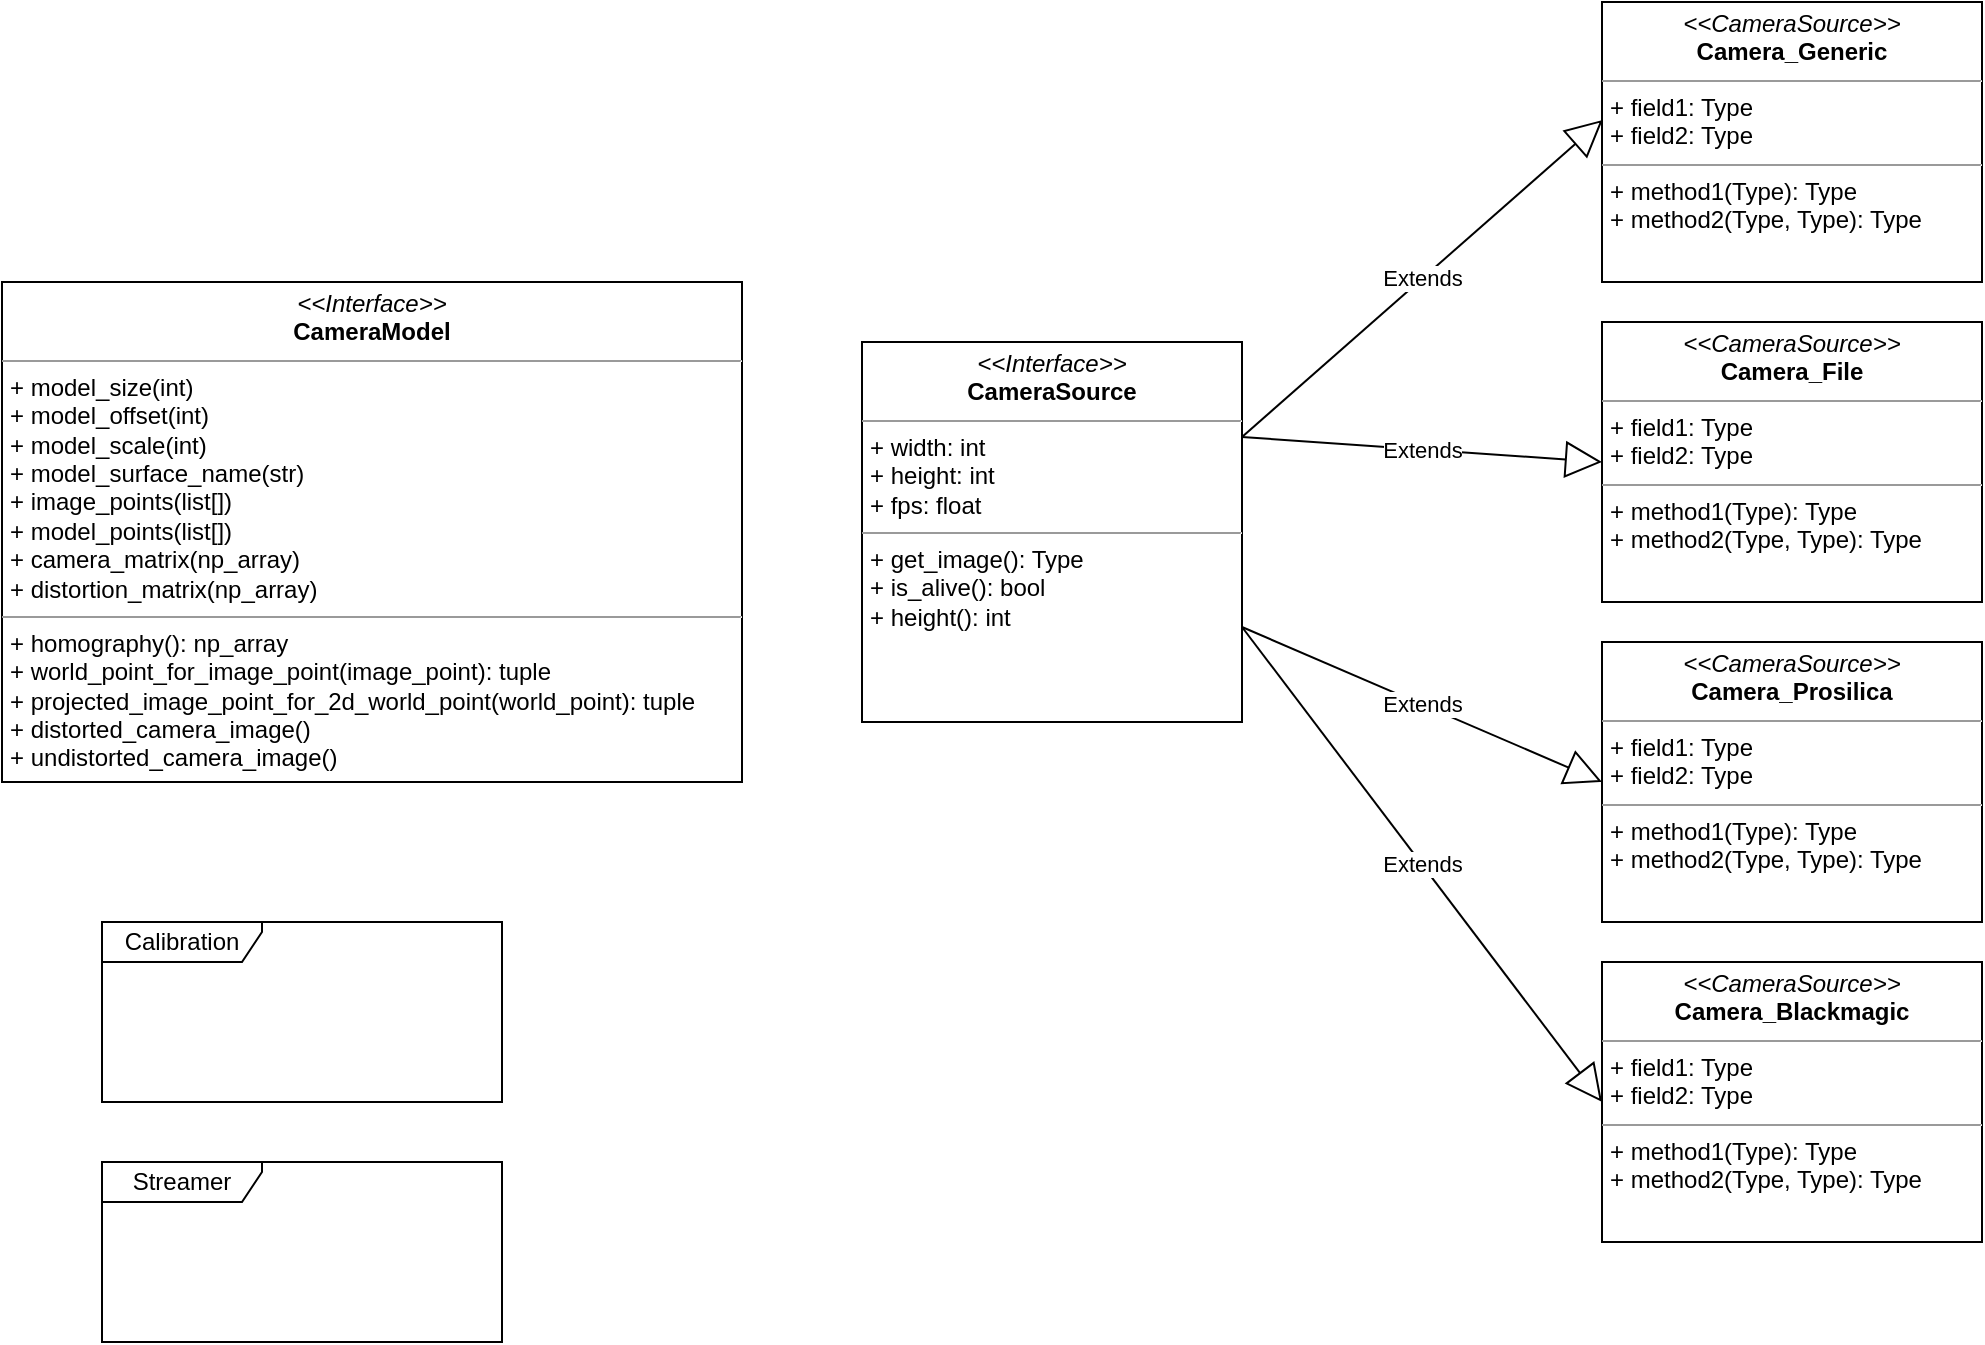 <mxfile version="14.9.8" type="github">
  <diagram id="whI1iPDcKfRej9lU8eTD" name="Page-1">
    <mxGraphModel dx="1483" dy="989" grid="1" gridSize="10" guides="1" tooltips="1" connect="1" arrows="1" fold="1" page="1" pageScale="1" pageWidth="1169" pageHeight="827" math="0" shadow="0">
      <root>
        <mxCell id="0" />
        <mxCell id="1" parent="0" />
        <mxCell id="XSHOKIhXonPKppSBipv4-7" value="&lt;p style=&quot;margin: 0px ; margin-top: 4px ; text-align: center&quot;&gt;&lt;i&gt;&amp;lt;&amp;lt;Interface&amp;gt;&amp;gt;&lt;/i&gt;&lt;br&gt;&lt;b&gt;CameraModel&lt;/b&gt;&lt;/p&gt;&lt;hr size=&quot;1&quot;&gt;&lt;p style=&quot;margin: 0px ; margin-left: 4px&quot;&gt;+&amp;nbsp;model_size(int)&lt;br style=&quot;padding: 0px ; margin: 0px&quot;&gt;+&amp;nbsp;model_offset(int)&lt;br style=&quot;padding: 0px ; margin: 0px&quot;&gt;+&amp;nbsp;model_scale(int)&lt;br style=&quot;padding: 0px ; margin: 0px&quot;&gt;+&amp;nbsp;model_surface_name(str)&lt;br style=&quot;padding: 0px ; margin: 0px&quot;&gt;+ image_points(list[])&lt;br style=&quot;padding: 0px ; margin: 0px&quot;&gt;+ model_points(list[])&amp;nbsp;&amp;nbsp;&amp;nbsp;&amp;nbsp;&lt;br style=&quot;padding: 0px ; margin: 0px&quot;&gt;+&amp;nbsp;camera_matrix(np_array)&lt;br style=&quot;padding: 0px ; margin: 0px&quot;&gt;+&amp;nbsp;distortion_matrix(np_array)&lt;br&gt;&lt;/p&gt;&lt;hr size=&quot;1&quot;&gt;&lt;p style=&quot;margin: 0px ; margin-left: 4px&quot;&gt;+ homography():&amp;nbsp;np_array&lt;br style=&quot;padding: 0px ; margin: 0px&quot;&gt;+&amp;nbsp;world_point_for_image_point(image_point): tuple&lt;br style=&quot;padding: 0px ; margin: 0px&quot;&gt;+ projected_image_point_for_2d_world_point(world_point): tuple&lt;br style=&quot;padding: 0px ; margin: 0px&quot;&gt;+&amp;nbsp;distorted_camera_image()&lt;br style=&quot;padding: 0px ; margin: 0px&quot;&gt;+ undistorted_camera_image()&lt;br&gt;&lt;/p&gt;" style="verticalAlign=top;align=left;overflow=fill;fontSize=12;fontFamily=Helvetica;html=1;" parent="1" vertex="1">
          <mxGeometry x="30" y="210" width="370" height="250" as="geometry" />
        </mxCell>
        <mxCell id="XSHOKIhXonPKppSBipv4-8" value="&lt;p style=&quot;margin: 0px ; margin-top: 4px ; text-align: center&quot;&gt;&lt;i&gt;&amp;lt;&amp;lt;Interface&amp;gt;&amp;gt;&lt;/i&gt;&lt;br&gt;&lt;b&gt;CameraSource&lt;/b&gt;&lt;/p&gt;&lt;hr size=&quot;1&quot;&gt;&lt;p style=&quot;margin: 0px ; margin-left: 4px&quot;&gt;+ width: int&lt;br&gt;+ height: int&lt;/p&gt;&lt;p style=&quot;margin: 0px ; margin-left: 4px&quot;&gt;+ fps: float&lt;/p&gt;&lt;hr size=&quot;1&quot;&gt;&lt;p style=&quot;margin: 0px ; margin-left: 4px&quot;&gt;+ get_image(): Type&lt;br&gt;+ is_alive(): bool&lt;/p&gt;&lt;p style=&quot;margin: 0px ; margin-left: 4px&quot;&gt;+ height(): int&lt;span style=&quot;white-space: pre&quot;&gt; &lt;span style=&quot;white-space: pre&quot;&gt; &lt;/span&gt;&lt;/span&gt;&lt;br&gt;&lt;/p&gt;" style="verticalAlign=top;align=left;overflow=fill;fontSize=12;fontFamily=Helvetica;html=1;" parent="1" vertex="1">
          <mxGeometry x="460" y="240" width="190" height="190" as="geometry" />
        </mxCell>
        <mxCell id="hctW-J4JL3ABFnvM0zSs-4" value="&lt;p style=&quot;margin: 0px ; margin-top: 4px ; text-align: center&quot;&gt;&lt;i&gt;&amp;lt;&amp;lt;CameraSource&amp;gt;&amp;gt;&lt;/i&gt;&lt;br&gt;&lt;b&gt;Camera_Generic&lt;/b&gt;&lt;/p&gt;&lt;hr size=&quot;1&quot;&gt;&lt;p style=&quot;margin: 0px ; margin-left: 4px&quot;&gt;+ field1: Type&lt;br&gt;+ field2: Type&lt;/p&gt;&lt;hr size=&quot;1&quot;&gt;&lt;p style=&quot;margin: 0px ; margin-left: 4px&quot;&gt;+ method1(Type): Type&lt;br&gt;+ method2(Type, Type): Type&lt;/p&gt;" style="verticalAlign=top;align=left;overflow=fill;fontSize=12;fontFamily=Helvetica;html=1;" vertex="1" parent="1">
          <mxGeometry x="830" y="70" width="190" height="140" as="geometry" />
        </mxCell>
        <mxCell id="hctW-J4JL3ABFnvM0zSs-5" value="&lt;p style=&quot;margin: 0px ; margin-top: 4px ; text-align: center&quot;&gt;&lt;i&gt;&amp;lt;&amp;lt;CameraSource&amp;gt;&amp;gt;&lt;/i&gt;&lt;br&gt;&lt;b&gt;Camera_File&lt;/b&gt;&lt;/p&gt;&lt;hr size=&quot;1&quot;&gt;&lt;p style=&quot;margin: 0px ; margin-left: 4px&quot;&gt;+ field1: Type&lt;br&gt;+ field2: Type&lt;/p&gt;&lt;hr size=&quot;1&quot;&gt;&lt;p style=&quot;margin: 0px ; margin-left: 4px&quot;&gt;+ method1(Type): Type&lt;br&gt;+ method2(Type, Type): Type&lt;/p&gt;" style="verticalAlign=top;align=left;overflow=fill;fontSize=12;fontFamily=Helvetica;html=1;" vertex="1" parent="1">
          <mxGeometry x="830" y="230" width="190" height="140" as="geometry" />
        </mxCell>
        <mxCell id="hctW-J4JL3ABFnvM0zSs-6" value="&lt;p style=&quot;margin: 0px ; margin-top: 4px ; text-align: center&quot;&gt;&lt;i&gt;&amp;lt;&amp;lt;CameraSource&amp;gt;&amp;gt;&lt;/i&gt;&lt;br&gt;&lt;b&gt;Camera_Prosilica&lt;/b&gt;&lt;/p&gt;&lt;hr size=&quot;1&quot;&gt;&lt;p style=&quot;margin: 0px ; margin-left: 4px&quot;&gt;+ field1: Type&lt;br&gt;+ field2: Type&lt;/p&gt;&lt;hr size=&quot;1&quot;&gt;&lt;p style=&quot;margin: 0px ; margin-left: 4px&quot;&gt;+ method1(Type): Type&lt;br&gt;+ method2(Type, Type): Type&lt;/p&gt;" style="verticalAlign=top;align=left;overflow=fill;fontSize=12;fontFamily=Helvetica;html=1;" vertex="1" parent="1">
          <mxGeometry x="830" y="390" width="190" height="140" as="geometry" />
        </mxCell>
        <mxCell id="hctW-J4JL3ABFnvM0zSs-7" value="&lt;p style=&quot;margin: 0px ; margin-top: 4px ; text-align: center&quot;&gt;&lt;i&gt;&amp;lt;&amp;lt;CameraSource&amp;gt;&amp;gt;&lt;/i&gt;&lt;br&gt;&lt;b&gt;Camera_Blackmagic&lt;/b&gt;&lt;/p&gt;&lt;hr size=&quot;1&quot;&gt;&lt;p style=&quot;margin: 0px ; margin-left: 4px&quot;&gt;+ field1: Type&lt;br&gt;+ field2: Type&lt;/p&gt;&lt;hr size=&quot;1&quot;&gt;&lt;p style=&quot;margin: 0px ; margin-left: 4px&quot;&gt;+ method1(Type): Type&lt;br&gt;+ method2(Type, Type): Type&lt;/p&gt;" style="verticalAlign=top;align=left;overflow=fill;fontSize=12;fontFamily=Helvetica;html=1;" vertex="1" parent="1">
          <mxGeometry x="830" y="550" width="190" height="140" as="geometry" />
        </mxCell>
        <mxCell id="hctW-J4JL3ABFnvM0zSs-8" value="Calibration" style="shape=umlFrame;whiteSpace=wrap;html=1;width=80;height=20;" vertex="1" parent="1">
          <mxGeometry x="80" y="530" width="200" height="90" as="geometry" />
        </mxCell>
        <mxCell id="hctW-J4JL3ABFnvM0zSs-9" value="Extends" style="endArrow=block;endSize=16;endFill=0;html=1;entryX=0.002;entryY=0.421;entryDx=0;entryDy=0;entryPerimeter=0;curved=1;exitX=1;exitY=0.25;exitDx=0;exitDy=0;" edge="1" parent="1" source="XSHOKIhXonPKppSBipv4-8" target="hctW-J4JL3ABFnvM0zSs-4">
          <mxGeometry width="160" relative="1" as="geometry">
            <mxPoint x="650" y="340" as="sourcePoint" />
            <mxPoint x="810" y="340" as="targetPoint" />
          </mxGeometry>
        </mxCell>
        <mxCell id="hctW-J4JL3ABFnvM0zSs-12" value="Extends" style="endArrow=block;endSize=16;endFill=0;html=1;curved=1;entryX=0;entryY=0.5;entryDx=0;entryDy=0;exitX=1;exitY=0.25;exitDx=0;exitDy=0;" edge="1" parent="1" source="XSHOKIhXonPKppSBipv4-8" target="hctW-J4JL3ABFnvM0zSs-5">
          <mxGeometry width="160" relative="1" as="geometry">
            <mxPoint x="650" y="340" as="sourcePoint" />
            <mxPoint x="820" y="290" as="targetPoint" />
          </mxGeometry>
        </mxCell>
        <mxCell id="hctW-J4JL3ABFnvM0zSs-13" value="Extends" style="endArrow=block;endSize=16;endFill=0;html=1;entryX=0;entryY=0.5;entryDx=0;entryDy=0;curved=1;exitX=1;exitY=0.75;exitDx=0;exitDy=0;" edge="1" parent="1" source="XSHOKIhXonPKppSBipv4-8" target="hctW-J4JL3ABFnvM0zSs-6">
          <mxGeometry width="160" relative="1" as="geometry">
            <mxPoint x="650" y="340" as="sourcePoint" />
            <mxPoint x="850.38" y="148.94" as="targetPoint" />
          </mxGeometry>
        </mxCell>
        <mxCell id="hctW-J4JL3ABFnvM0zSs-14" value="Extends" style="endArrow=block;endSize=16;endFill=0;html=1;entryX=0;entryY=0.5;entryDx=0;entryDy=0;curved=1;exitX=1;exitY=0.75;exitDx=0;exitDy=0;" edge="1" parent="1" source="XSHOKIhXonPKppSBipv4-8" target="hctW-J4JL3ABFnvM0zSs-7">
          <mxGeometry width="160" relative="1" as="geometry">
            <mxPoint x="660" y="340" as="sourcePoint" />
            <mxPoint x="860.38" y="158.94" as="targetPoint" />
          </mxGeometry>
        </mxCell>
        <mxCell id="hctW-J4JL3ABFnvM0zSs-15" value="Streamer" style="shape=umlFrame;whiteSpace=wrap;html=1;width=80;height=20;" vertex="1" parent="1">
          <mxGeometry x="80" y="650" width="200" height="90" as="geometry" />
        </mxCell>
      </root>
    </mxGraphModel>
  </diagram>
</mxfile>
